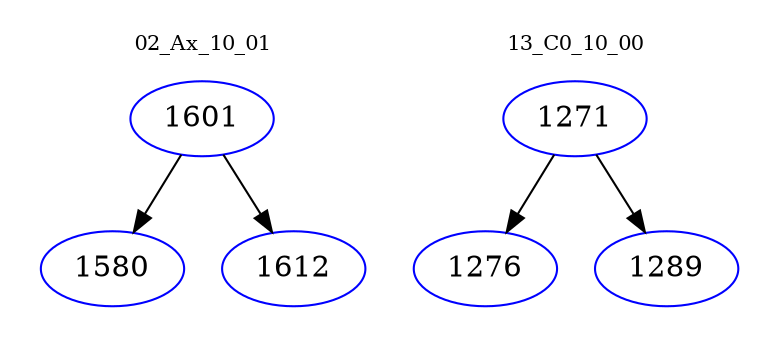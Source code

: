 digraph{
subgraph cluster_0 {
color = white
label = "02_Ax_10_01";
fontsize=10;
T0_1601 [label="1601", color="blue"]
T0_1601 -> T0_1580 [color="black"]
T0_1580 [label="1580", color="blue"]
T0_1601 -> T0_1612 [color="black"]
T0_1612 [label="1612", color="blue"]
}
subgraph cluster_1 {
color = white
label = "13_C0_10_00";
fontsize=10;
T1_1271 [label="1271", color="blue"]
T1_1271 -> T1_1276 [color="black"]
T1_1276 [label="1276", color="blue"]
T1_1271 -> T1_1289 [color="black"]
T1_1289 [label="1289", color="blue"]
}
}
